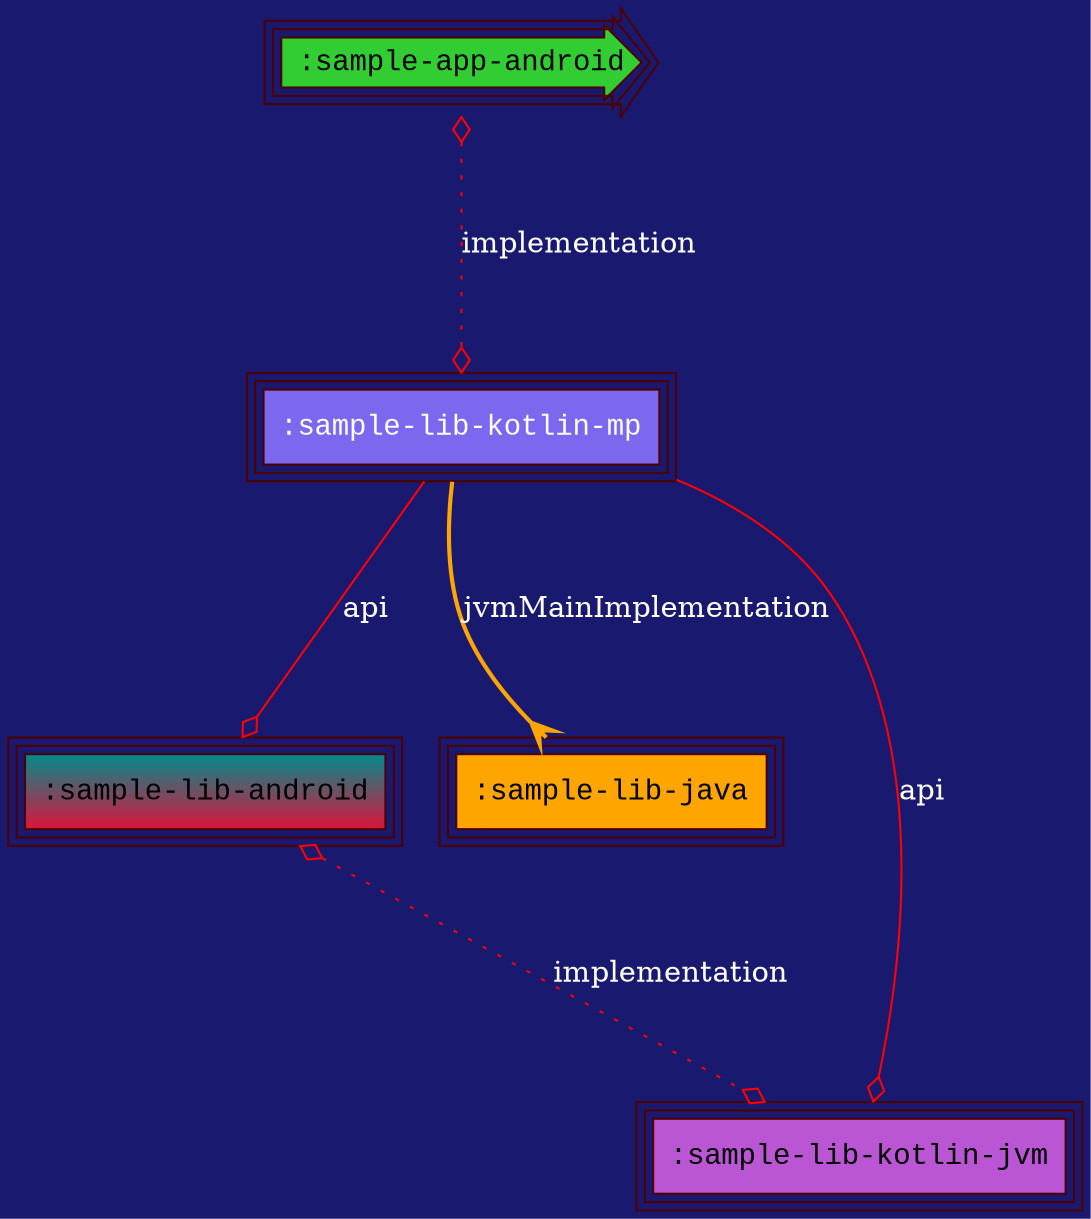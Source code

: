 digraph {
  edge [arrowhead="ediamond",arrowtail="none",fontcolor="white",labelfloat="false",color="red"]
  graph [layout="dot",bgcolor="MidnightBlue",fontsize="30",rankdir="TB",ranksep="1.5"]
  node [fontname="Courier New",peripheries="3",style="filled",shape="box",color="#4C0000"]
  ":sample-app-android" [shape="rarrow",style="radial",fillcolor="limegreen"]
  ":sample-lib-android" [gradientangle="90",fillcolor="crimson:cyan4"]
  ":sample-lib-java" [fillcolor="orange"]
  ":sample-lib-kotlin-jvm" [fillcolor="mediumorchid"]
  ":sample-lib-kotlin-mp" [fontcolor="white",fillcolor="mediumslateblue"]
  ":sample-app-android" -> ":sample-lib-kotlin-mp" [style="dotted",label="implementation",dir="both",arrowtail="ediamond"]
  ":sample-lib-android" -> ":sample-lib-kotlin-jvm" [style="dotted",label="implementation",dir="both",arrowtail="ediamond"]
  ":sample-lib-kotlin-mp" -> ":sample-lib-android" [style="solid",label="api",weight="5"]
  ":sample-lib-kotlin-mp" -> ":sample-lib-java" [style="bold",color="orange",label="jvmMainImplementation",arrowhead="crow"]
  ":sample-lib-kotlin-mp" -> ":sample-lib-kotlin-jvm" [style="solid",label="api",weight="5"]
}
